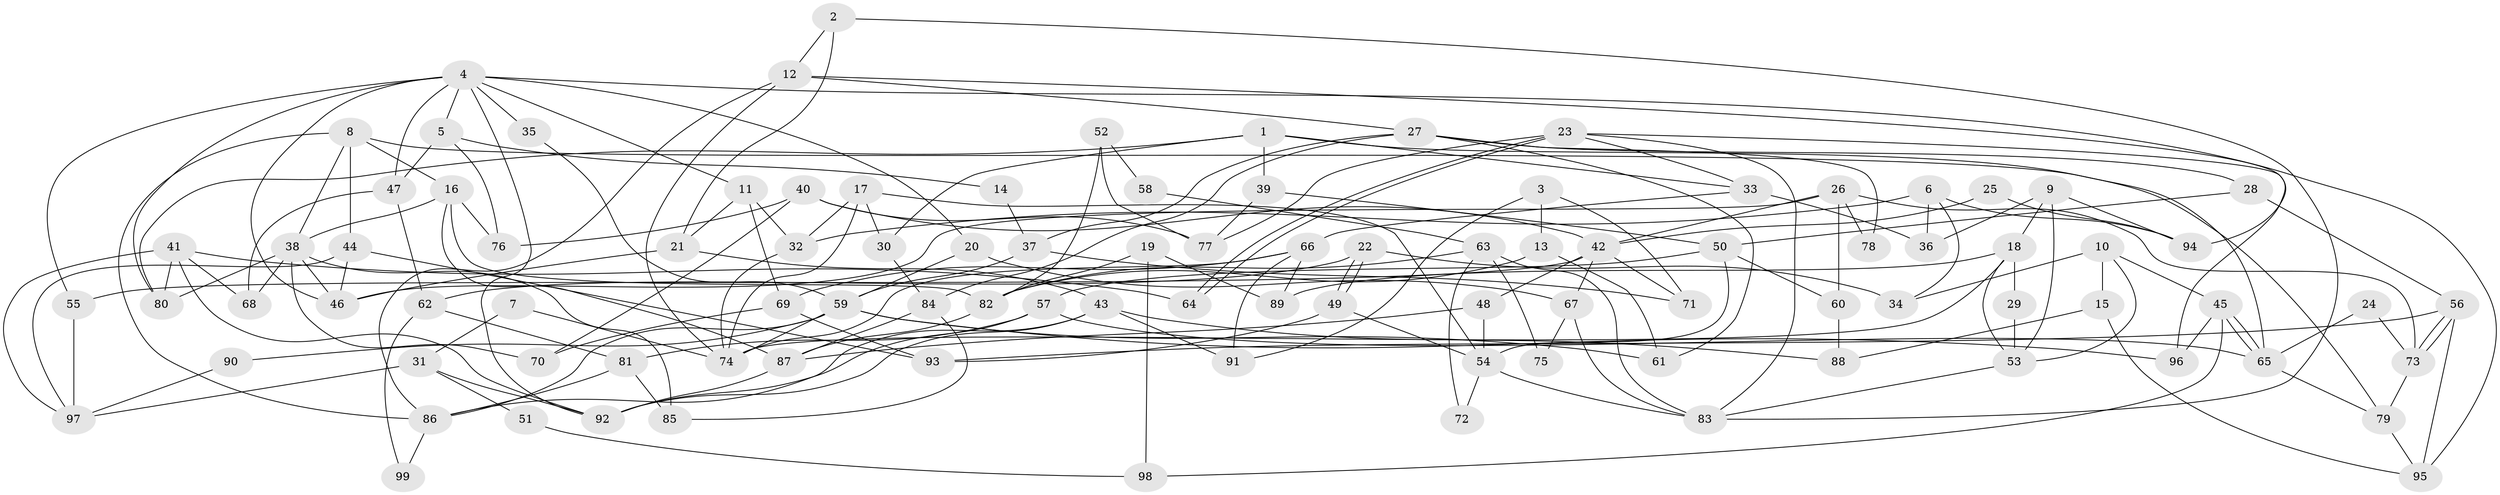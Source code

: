 // coarse degree distribution, {2: 0.15254237288135594, 3: 0.23728813559322035, 6: 0.05084745762711865, 4: 0.23728813559322035, 1: 0.01694915254237288, 5: 0.1864406779661017, 7: 0.01694915254237288, 10: 0.03389830508474576, 14: 0.01694915254237288, 8: 0.03389830508474576, 19: 0.01694915254237288}
// Generated by graph-tools (version 1.1) at 2025/53/03/04/25 21:53:36]
// undirected, 99 vertices, 198 edges
graph export_dot {
graph [start="1"]
  node [color=gray90,style=filled];
  1;
  2;
  3;
  4;
  5;
  6;
  7;
  8;
  9;
  10;
  11;
  12;
  13;
  14;
  15;
  16;
  17;
  18;
  19;
  20;
  21;
  22;
  23;
  24;
  25;
  26;
  27;
  28;
  29;
  30;
  31;
  32;
  33;
  34;
  35;
  36;
  37;
  38;
  39;
  40;
  41;
  42;
  43;
  44;
  45;
  46;
  47;
  48;
  49;
  50;
  51;
  52;
  53;
  54;
  55;
  56;
  57;
  58;
  59;
  60;
  61;
  62;
  63;
  64;
  65;
  66;
  67;
  68;
  69;
  70;
  71;
  72;
  73;
  74;
  75;
  76;
  77;
  78;
  79;
  80;
  81;
  82;
  83;
  84;
  85;
  86;
  87;
  88;
  89;
  90;
  91;
  92;
  93;
  94;
  95;
  96;
  97;
  98;
  99;
  1 -- 30;
  1 -- 80;
  1 -- 33;
  1 -- 39;
  1 -- 65;
  2 -- 21;
  2 -- 12;
  2 -- 83;
  3 -- 13;
  3 -- 71;
  3 -- 91;
  4 -- 11;
  4 -- 47;
  4 -- 5;
  4 -- 20;
  4 -- 35;
  4 -- 46;
  4 -- 55;
  4 -- 80;
  4 -- 92;
  4 -- 95;
  5 -- 47;
  5 -- 14;
  5 -- 76;
  6 -- 32;
  6 -- 94;
  6 -- 34;
  6 -- 36;
  7 -- 31;
  7 -- 74;
  8 -- 44;
  8 -- 16;
  8 -- 38;
  8 -- 79;
  8 -- 86;
  9 -- 36;
  9 -- 18;
  9 -- 53;
  9 -- 94;
  10 -- 15;
  10 -- 53;
  10 -- 34;
  10 -- 45;
  11 -- 69;
  11 -- 32;
  11 -- 21;
  12 -- 74;
  12 -- 86;
  12 -- 27;
  12 -- 94;
  13 -- 82;
  13 -- 61;
  14 -- 37;
  15 -- 88;
  15 -- 95;
  16 -- 38;
  16 -- 87;
  16 -- 76;
  16 -- 82;
  17 -- 54;
  17 -- 74;
  17 -- 30;
  17 -- 32;
  18 -- 74;
  18 -- 53;
  18 -- 29;
  18 -- 89;
  19 -- 82;
  19 -- 89;
  19 -- 98;
  20 -- 59;
  20 -- 67;
  21 -- 46;
  21 -- 43;
  22 -- 49;
  22 -- 49;
  22 -- 34;
  22 -- 62;
  23 -- 83;
  23 -- 64;
  23 -- 64;
  23 -- 33;
  23 -- 77;
  23 -- 96;
  24 -- 73;
  24 -- 65;
  25 -- 94;
  25 -- 42;
  26 -- 42;
  26 -- 73;
  26 -- 46;
  26 -- 60;
  26 -- 78;
  27 -- 28;
  27 -- 37;
  27 -- 61;
  27 -- 78;
  27 -- 84;
  28 -- 50;
  28 -- 56;
  29 -- 53;
  30 -- 84;
  31 -- 92;
  31 -- 97;
  31 -- 51;
  32 -- 74;
  33 -- 36;
  33 -- 66;
  35 -- 59;
  37 -- 59;
  37 -- 71;
  38 -- 46;
  38 -- 68;
  38 -- 70;
  38 -- 80;
  38 -- 85;
  39 -- 77;
  39 -- 50;
  40 -- 76;
  40 -- 42;
  40 -- 70;
  40 -- 77;
  41 -- 80;
  41 -- 92;
  41 -- 64;
  41 -- 68;
  41 -- 97;
  42 -- 55;
  42 -- 67;
  42 -- 48;
  42 -- 71;
  43 -- 86;
  43 -- 88;
  43 -- 91;
  43 -- 92;
  44 -- 93;
  44 -- 46;
  44 -- 97;
  45 -- 65;
  45 -- 65;
  45 -- 96;
  45 -- 98;
  47 -- 62;
  47 -- 68;
  48 -- 54;
  48 -- 87;
  49 -- 93;
  49 -- 54;
  50 -- 57;
  50 -- 54;
  50 -- 60;
  51 -- 98;
  52 -- 77;
  52 -- 82;
  52 -- 58;
  53 -- 83;
  54 -- 72;
  54 -- 83;
  55 -- 97;
  56 -- 95;
  56 -- 73;
  56 -- 73;
  56 -- 93;
  57 -- 92;
  57 -- 65;
  57 -- 81;
  58 -- 63;
  59 -- 86;
  59 -- 96;
  59 -- 61;
  59 -- 74;
  59 -- 90;
  60 -- 88;
  62 -- 81;
  62 -- 99;
  63 -- 82;
  63 -- 83;
  63 -- 72;
  63 -- 75;
  65 -- 79;
  66 -- 91;
  66 -- 69;
  66 -- 74;
  66 -- 89;
  67 -- 83;
  67 -- 75;
  69 -- 70;
  69 -- 93;
  73 -- 79;
  79 -- 95;
  81 -- 85;
  81 -- 86;
  82 -- 87;
  84 -- 87;
  84 -- 85;
  86 -- 99;
  87 -- 92;
  90 -- 97;
}
